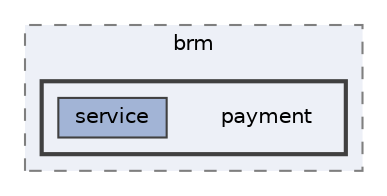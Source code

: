 digraph "repository/brm-payment/src/test/java/com/sterlite/cal/brm/payment"
{
 // LATEX_PDF_SIZE
  bgcolor="transparent";
  edge [fontname=Helvetica,fontsize=10,labelfontname=Helvetica,labelfontsize=10];
  node [fontname=Helvetica,fontsize=10,shape=box,height=0.2,width=0.4];
  compound=true
  subgraph clusterdir_63b53953711be8df3255f8e44d6f68ef {
    graph [ bgcolor="#edf0f7", pencolor="grey50", label="brm", fontname=Helvetica,fontsize=10 style="filled,dashed", URL="dir_63b53953711be8df3255f8e44d6f68ef.html",tooltip=""]
  subgraph clusterdir_35f5f55eb84c99423481a54b4ae061c1 {
    graph [ bgcolor="#edf0f7", pencolor="grey25", label="", fontname=Helvetica,fontsize=10 style="filled,bold", URL="dir_35f5f55eb84c99423481a54b4ae061c1.html",tooltip=""]
    dir_35f5f55eb84c99423481a54b4ae061c1 [shape=plaintext, label="payment"];
  dir_a3627a6a007708e263f715706a6ac999 [label="service", fillcolor="#a2b4d6", color="grey25", style="filled", URL="dir_a3627a6a007708e263f715706a6ac999.html",tooltip=""];
  }
  }
}

